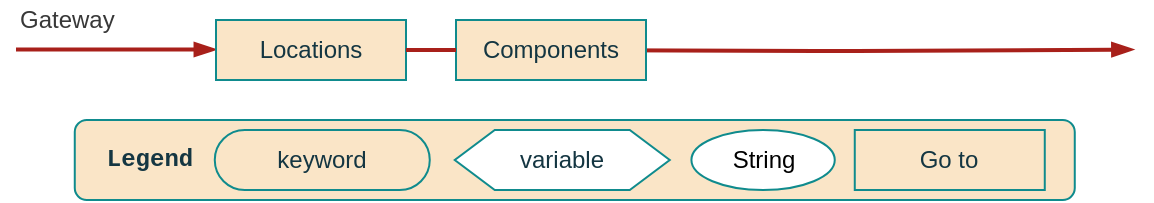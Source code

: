 <mxfile version="21.6.1" type="device">
  <diagram name="Page-1" id="lv2RBA-2qfxnkMvO_x3A">
    <mxGraphModel dx="139" dy="626" grid="1" gridSize="10" guides="1" tooltips="1" connect="1" arrows="1" fold="1" page="1" pageScale="1" pageWidth="850" pageHeight="1100" math="0" shadow="0">
      <root>
        <mxCell id="0" />
        <mxCell id="1" parent="0" />
        <mxCell id="c65OvQi4uEtFYJh8bwgA-66" value="" style="group" vertex="1" connectable="0" parent="1">
          <mxGeometry x="1019.385" y="290" width="500" height="40" as="geometry" />
        </mxCell>
        <mxCell id="EwrT_p0m1SvkqEXyKUbj-6" value="&lt;b&gt;&amp;nbsp; Legend&lt;/b&gt;" style="text;html=1;align=left;verticalAlign=middle;whiteSpace=wrap;rounded=1;fontFamily=Courier New;perimeterSpacing=6;shadow=0;fillColor=#FAE5C7;fontColor=#143642;strokeColor=#0F8B8D;labelBackgroundColor=none;container=0;" parent="c65OvQi4uEtFYJh8bwgA-66" vertex="1">
          <mxGeometry width="500" height="40" as="geometry" />
        </mxCell>
        <mxCell id="EwrT_p0m1SvkqEXyKUbj-25" value="String" style="ellipse;whiteSpace=wrap;html=1;rounded=1;labelBackgroundColor=none;strokeColor=#0F8B8D;fontFamily=Helvetica;fontSize=12;fontColor=default;fillColor=default;container=0;" parent="c65OvQi4uEtFYJh8bwgA-66" vertex="1">
          <mxGeometry x="308.33" y="5" width="71.667" height="30" as="geometry" />
        </mxCell>
        <mxCell id="EwrT_p0m1SvkqEXyKUbj-26" value="variable" style="shape=hexagon;perimeter=hexagonPerimeter2;whiteSpace=wrap;html=1;fixedSize=1;strokeColor=#0F8B8D;fontColor=#143642;fillColor=default;container=0;" parent="c65OvQi4uEtFYJh8bwgA-66" vertex="1">
          <mxGeometry x="189.996" y="5" width="107.5" height="30" as="geometry" />
        </mxCell>
        <mxCell id="EwrT_p0m1SvkqEXyKUbj-27" value="&lt;p&gt;keyword&lt;/p&gt;" style="rounded=1;whiteSpace=wrap;html=1;arcSize=50;fontStyle=0;fillColor=#FAE5C7;strokeColor=#0F8B8D;labelBackgroundColor=none;fontColor=#143642;container=0;" parent="c65OvQi4uEtFYJh8bwgA-66" vertex="1">
          <mxGeometry x="70.001" y="5" width="107.5" height="30" as="geometry" />
        </mxCell>
        <mxCell id="c65OvQi4uEtFYJh8bwgA-65" value="Go to" style="rounded=1;whiteSpace=wrap;html=1;strokeColor=#0F8B8D;fontFamily=Helvetica;fontSize=12;fontColor=#143642;fillColor=#FAE5C7;arcSize=0;fontStyle=0;shadow=0;labelBackgroundColor=none;" vertex="1" parent="c65OvQi4uEtFYJh8bwgA-66">
          <mxGeometry x="390" y="5" width="95" height="30" as="geometry" />
        </mxCell>
        <mxCell id="c65OvQi4uEtFYJh8bwgA-67" value="" style="group" vertex="1" connectable="0" parent="1">
          <mxGeometry x="990" y="230" width="558.77" height="40" as="geometry" />
        </mxCell>
        <mxCell id="EwrT_p0m1SvkqEXyKUbj-39" value="Gateway" style="text;html=1;strokeColor=none;fillColor=none;align=left;verticalAlign=middle;whiteSpace=wrap;rounded=0;fontSize=12;fontFamily=Helvetica;fontColor=#383838;" parent="c65OvQi4uEtFYJh8bwgA-67" vertex="1">
          <mxGeometry width="100" height="20" as="geometry" />
        </mxCell>
        <mxCell id="EwrT_p0m1SvkqEXyKUbj-44" value="" style="endArrow=blockThin;html=1;rounded=1;labelBackgroundColor=none;strokeColor=#A8201A;strokeWidth=2;fontFamily=Helvetica;fontSize=12;fontColor=default;shape=connector;endFill=1;align=left;" parent="c65OvQi4uEtFYJh8bwgA-67" edge="1">
          <mxGeometry width="50" height="50" relative="1" as="geometry">
            <mxPoint y="24.76" as="sourcePoint" />
            <mxPoint x="100" y="24.76" as="targetPoint" />
          </mxGeometry>
        </mxCell>
        <mxCell id="EwrT_p0m1SvkqEXyKUbj-51" style="edgeStyle=orthogonalEdgeStyle;shape=connector;rounded=1;orthogonalLoop=1;jettySize=auto;html=1;labelBackgroundColor=none;strokeColor=#A8201A;strokeWidth=2;fontFamily=Helvetica;fontSize=12;fontColor=default;endArrow=blockThin;endFill=1;" parent="c65OvQi4uEtFYJh8bwgA-67" edge="1">
          <mxGeometry relative="1" as="geometry">
            <mxPoint x="558.77" y="24.8" as="targetPoint" />
            <mxPoint x="260" y="25" as="sourcePoint" />
          </mxGeometry>
        </mxCell>
        <mxCell id="c65OvQi4uEtFYJh8bwgA-61" value="Locations" style="rounded=1;whiteSpace=wrap;html=1;strokeColor=#0F8B8D;fontFamily=Helvetica;fontSize=12;fontColor=#143642;fillColor=#FAE5C7;arcSize=0;fontStyle=0;shadow=0;labelBackgroundColor=none;" vertex="1" parent="c65OvQi4uEtFYJh8bwgA-67">
          <mxGeometry x="100" y="10" width="95" height="30" as="geometry" />
        </mxCell>
        <mxCell id="c65OvQi4uEtFYJh8bwgA-62" value="Components" style="rounded=1;whiteSpace=wrap;html=1;strokeColor=#0F8B8D;fontFamily=Helvetica;fontSize=12;fontColor=#143642;fillColor=#FAE5C7;arcSize=0;fontStyle=0;shadow=0;labelBackgroundColor=none;" vertex="1" parent="c65OvQi4uEtFYJh8bwgA-67">
          <mxGeometry x="220" y="10" width="95" height="30" as="geometry" />
        </mxCell>
        <mxCell id="c65OvQi4uEtFYJh8bwgA-64" value="" style="edgeStyle=orthogonalEdgeStyle;shape=connector;rounded=1;orthogonalLoop=1;jettySize=auto;html=1;labelBackgroundColor=none;strokeColor=#A8201A;strokeWidth=2;fontFamily=Helvetica;fontSize=12;fontColor=default;endArrow=none;endFill=0;" edge="1" parent="c65OvQi4uEtFYJh8bwgA-67" source="c65OvQi4uEtFYJh8bwgA-61" target="c65OvQi4uEtFYJh8bwgA-62">
          <mxGeometry relative="1" as="geometry" />
        </mxCell>
      </root>
    </mxGraphModel>
  </diagram>
</mxfile>
